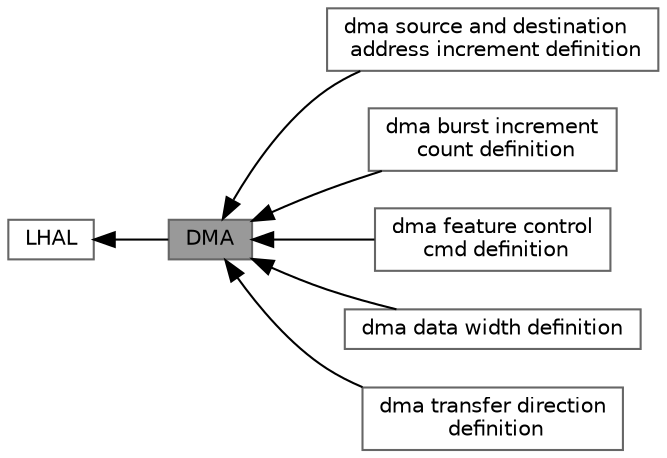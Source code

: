 digraph "DMA"
{
 // LATEX_PDF_SIZE
  bgcolor="transparent";
  edge [fontname=Helvetica,fontsize=10,labelfontname=Helvetica,labelfontsize=10];
  node [fontname=Helvetica,fontsize=10,shape=box,height=0.2,width=0.4];
  rankdir=LR;
  Node1 [label="DMA",height=0.2,width=0.4,color="gray40", fillcolor="grey60", style="filled", fontcolor="black",tooltip=" "];
  Node4 [label="dma source and destination\l address increment definition",height=0.2,width=0.4,color="grey40", fillcolor="white", style="filled",URL="$group___d_m_a___a_d_d_r___i_n_c_r_e_m_e_n_t.html",tooltip=" "];
  Node6 [label="dma burst increment\l count definition",height=0.2,width=0.4,color="grey40", fillcolor="white", style="filled",URL="$group___d_m_a___b_u_r_s_t___c_o_u_n_t.html",tooltip=" "];
  Node7 [label="dma feature control\l cmd definition",height=0.2,width=0.4,color="grey40", fillcolor="white", style="filled",URL="$group___d_m_a___c_m_d.html",tooltip=" "];
  Node5 [label="dma data width definition",height=0.2,width=0.4,color="grey40", fillcolor="white", style="filled",URL="$group___d_m_a___d_a_t_a___w_i_d_t_h.html",tooltip=" "];
  Node3 [label="dma transfer direction\l definition",height=0.2,width=0.4,color="grey40", fillcolor="white", style="filled",URL="$group___d_m_a___d_i_r_e_c_t_i_o_n.html",tooltip=" "];
  Node2 [label="LHAL",height=0.2,width=0.4,color="grey40", fillcolor="white", style="filled",URL="$group___l_h_a_l.html",tooltip=" "];
  Node2->Node1 [shape=plaintext, dir="back", style="solid"];
  Node1->Node3 [shape=plaintext, dir="back", style="solid"];
  Node1->Node4 [shape=plaintext, dir="back", style="solid"];
  Node1->Node5 [shape=plaintext, dir="back", style="solid"];
  Node1->Node6 [shape=plaintext, dir="back", style="solid"];
  Node1->Node7 [shape=plaintext, dir="back", style="solid"];
}
